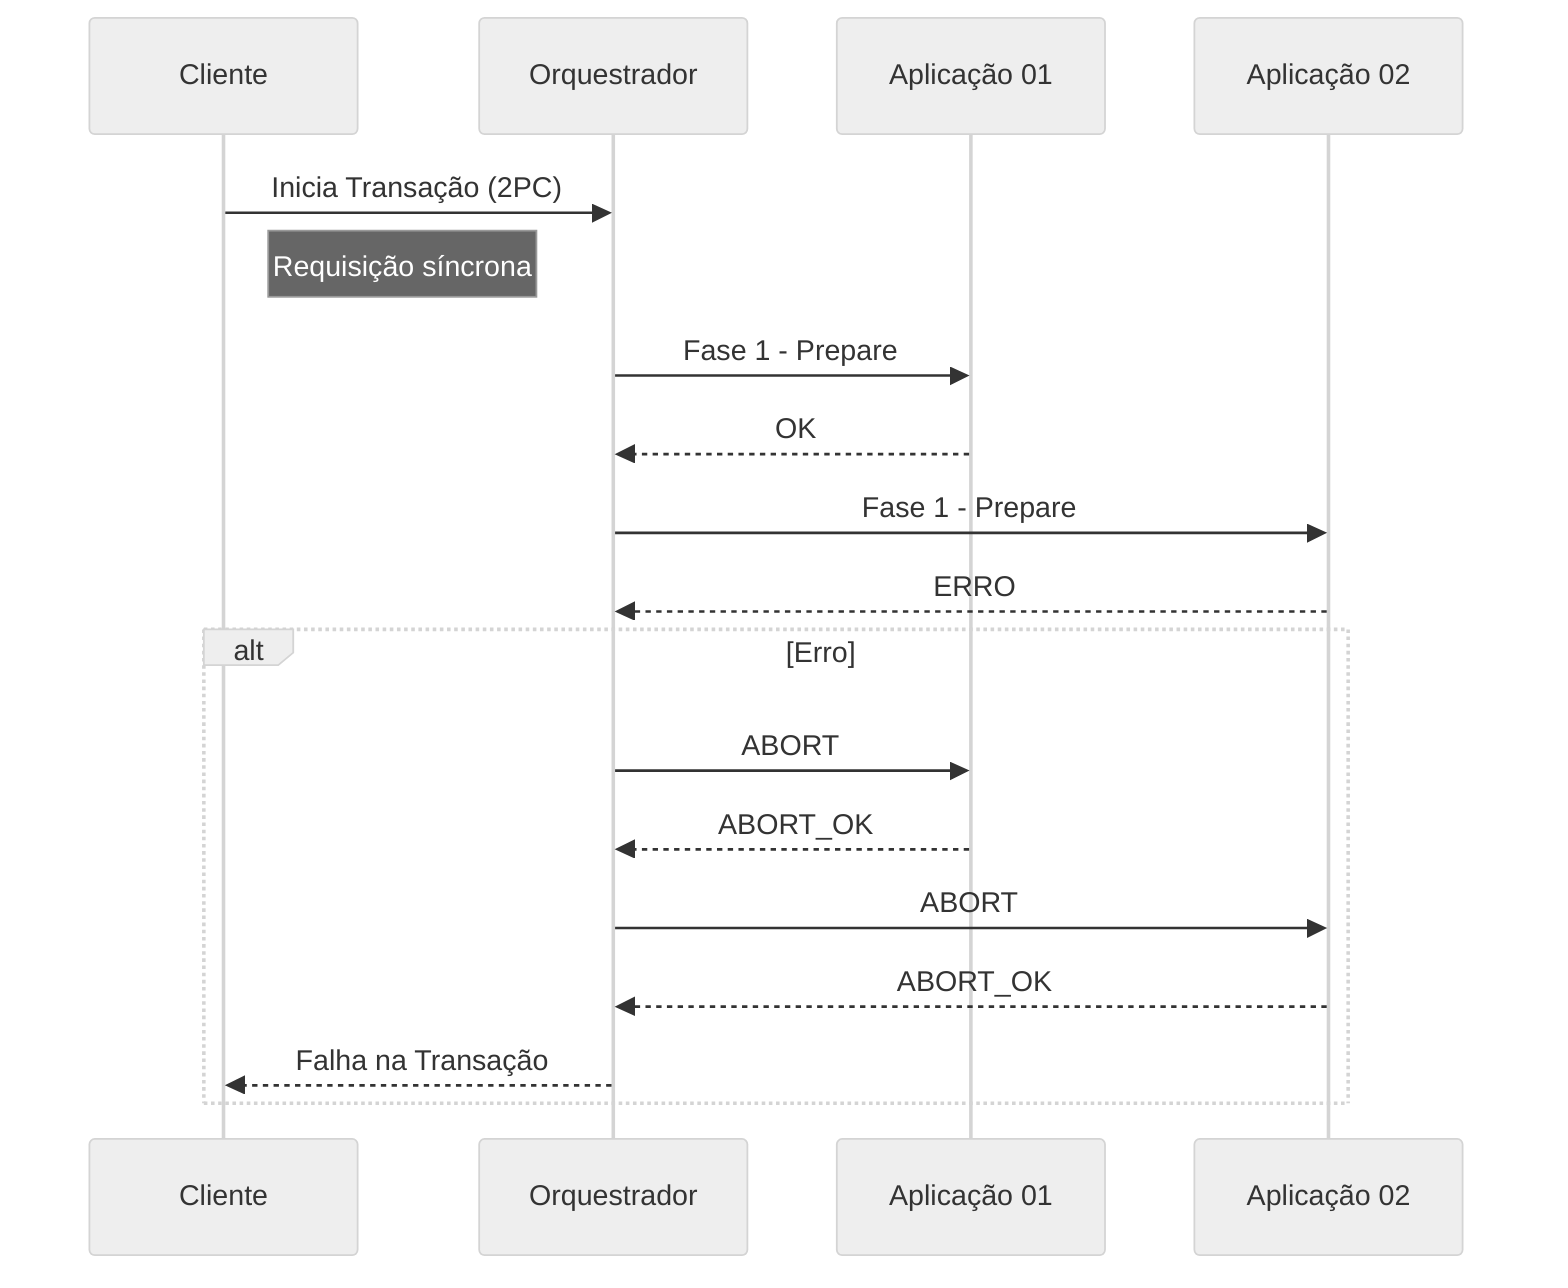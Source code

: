 %%{init: {'theme':'neutral'}}%%
sequenceDiagram
    participant Cliente
    participant ServerOrquestrador as Orquestrador
    participant BackendA as Aplicação 01
    participant BackendB as Aplicação 02

    Cliente->>ServerOrquestrador: Inicia Transação (2PC)
    note right of Cliente: Requisição síncrona

    ServerOrquestrador->>BackendA: Fase 1 - Prepare
    BackendA-->>ServerOrquestrador: OK
    
    ServerOrquestrador->>BackendB: Fase 1 - Prepare
    BackendB-->>ServerOrquestrador: ERRO 

    alt Erro
        ServerOrquestrador->>BackendA: ABORT
        BackendA-->>ServerOrquestrador: ABORT_OK

        ServerOrquestrador->>BackendB: ABORT
        BackendB-->>ServerOrquestrador: ABORT_OK

        ServerOrquestrador-->>Cliente: Falha na Transação
    end